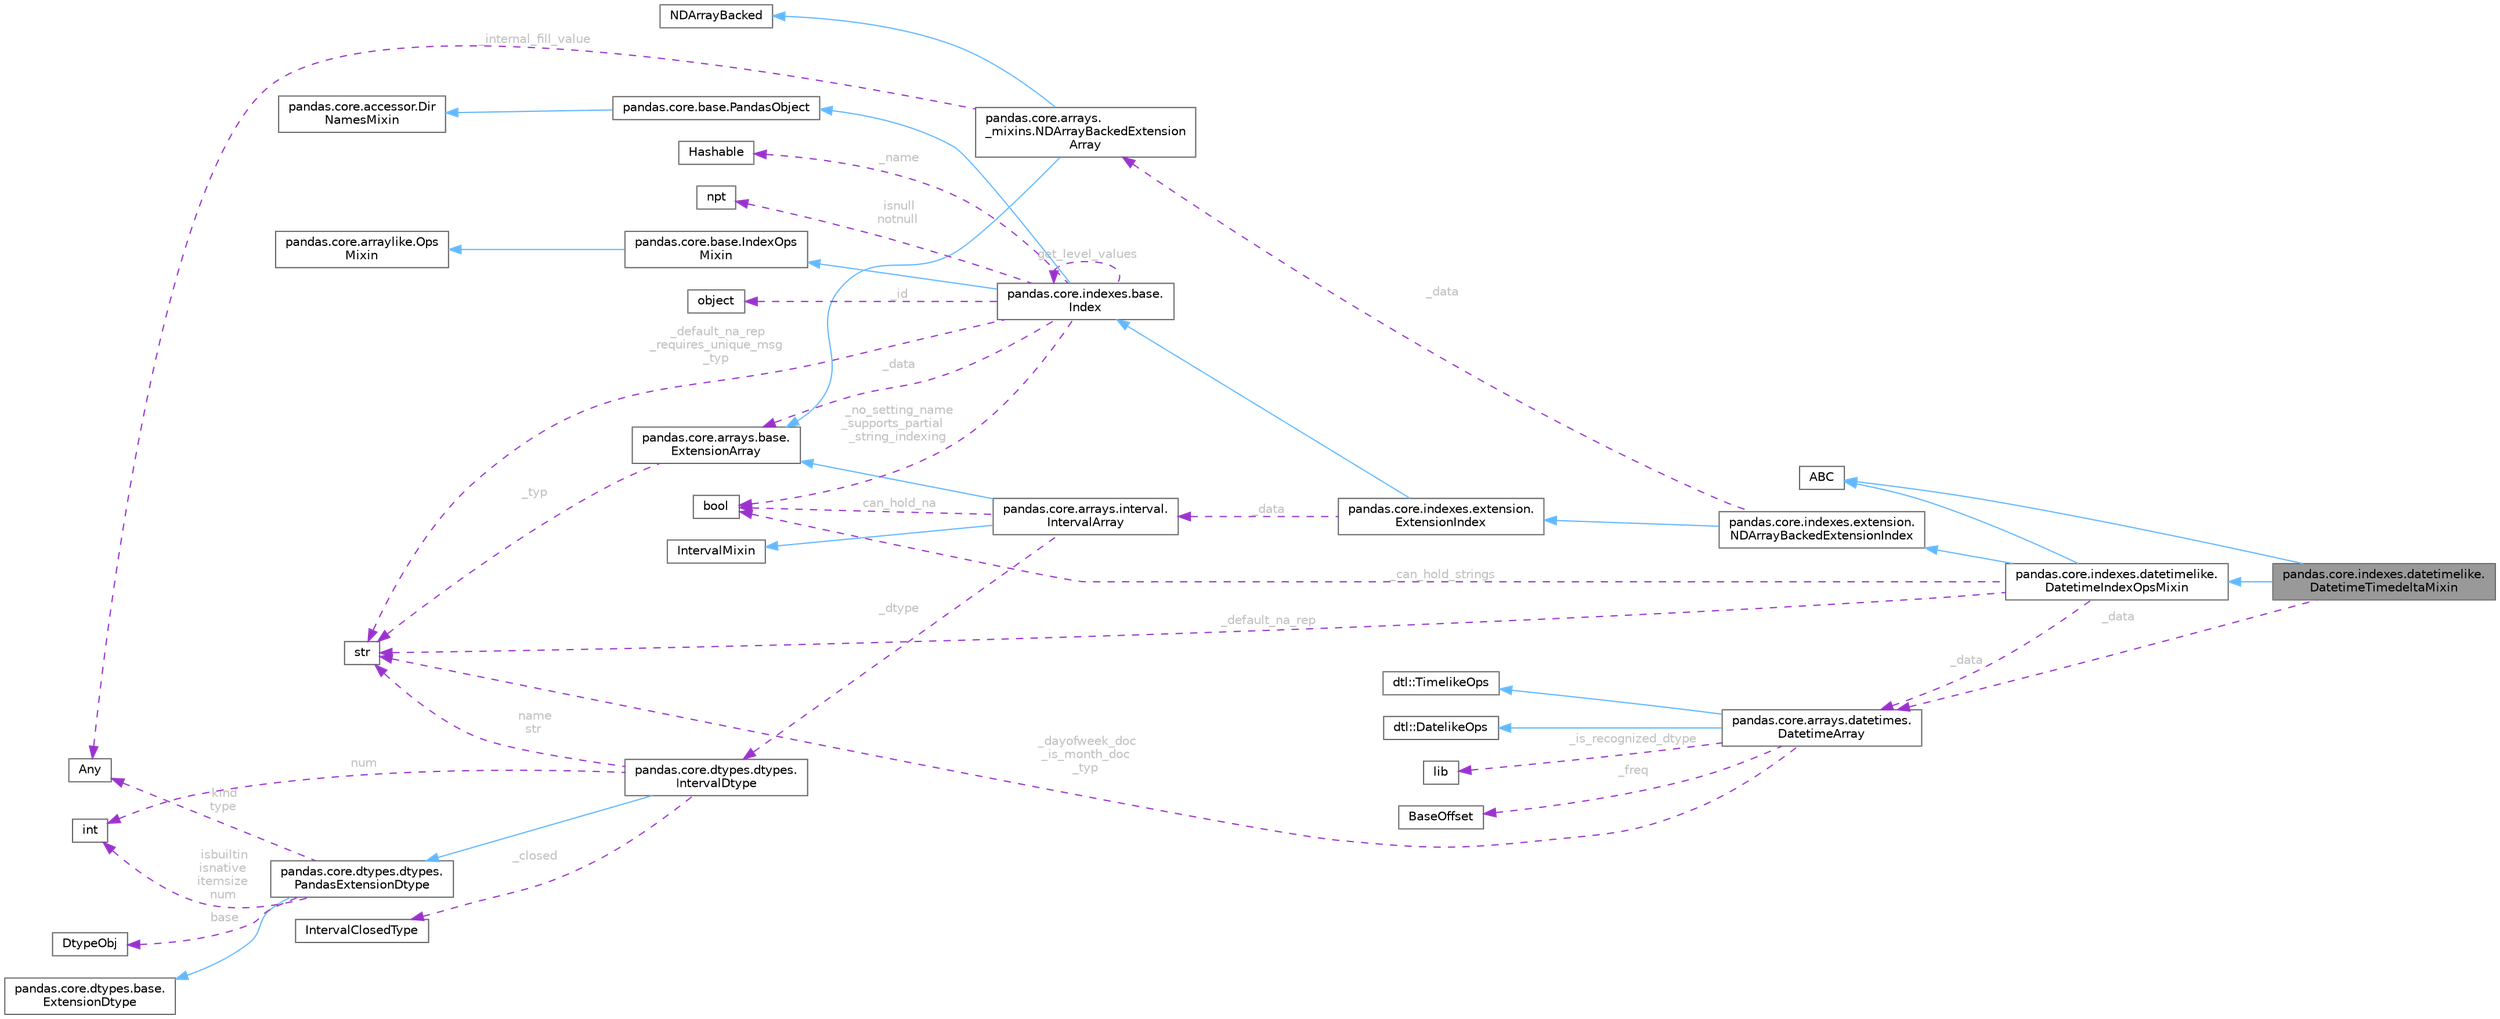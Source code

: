 digraph "pandas.core.indexes.datetimelike.DatetimeTimedeltaMixin"
{
 // LATEX_PDF_SIZE
  bgcolor="transparent";
  edge [fontname=Helvetica,fontsize=10,labelfontname=Helvetica,labelfontsize=10];
  node [fontname=Helvetica,fontsize=10,shape=box,height=0.2,width=0.4];
  rankdir="LR";
  Node1 [id="Node000001",label="pandas.core.indexes.datetimelike.\lDatetimeTimedeltaMixin",height=0.2,width=0.4,color="gray40", fillcolor="grey60", style="filled", fontcolor="black",tooltip=" "];
  Node2 -> Node1 [id="edge45_Node000001_Node000002",dir="back",color="steelblue1",style="solid",tooltip=" "];
  Node2 [id="Node000002",label="pandas.core.indexes.datetimelike.\lDatetimeIndexOpsMixin",height=0.2,width=0.4,color="gray40", fillcolor="white", style="filled",URL="$classpandas_1_1core_1_1indexes_1_1datetimelike_1_1DatetimeIndexOpsMixin.html",tooltip=" "];
  Node3 -> Node2 [id="edge46_Node000002_Node000003",dir="back",color="steelblue1",style="solid",tooltip=" "];
  Node3 [id="Node000003",label="pandas.core.indexes.extension.\lNDArrayBackedExtensionIndex",height=0.2,width=0.4,color="gray40", fillcolor="white", style="filled",URL="$classpandas_1_1core_1_1indexes_1_1extension_1_1NDArrayBackedExtensionIndex.html",tooltip=" "];
  Node4 -> Node3 [id="edge47_Node000003_Node000004",dir="back",color="steelblue1",style="solid",tooltip=" "];
  Node4 [id="Node000004",label="pandas.core.indexes.extension.\lExtensionIndex",height=0.2,width=0.4,color="gray40", fillcolor="white", style="filled",URL="$classpandas_1_1core_1_1indexes_1_1extension_1_1ExtensionIndex.html",tooltip=" "];
  Node5 -> Node4 [id="edge48_Node000004_Node000005",dir="back",color="steelblue1",style="solid",tooltip=" "];
  Node5 [id="Node000005",label="pandas.core.indexes.base.\lIndex",height=0.2,width=0.4,color="gray40", fillcolor="white", style="filled",URL="$classpandas_1_1core_1_1indexes_1_1base_1_1Index.html",tooltip=" "];
  Node6 -> Node5 [id="edge49_Node000005_Node000006",dir="back",color="steelblue1",style="solid",tooltip=" "];
  Node6 [id="Node000006",label="pandas.core.base.IndexOps\lMixin",height=0.2,width=0.4,color="gray40", fillcolor="white", style="filled",URL="$classpandas_1_1core_1_1base_1_1IndexOpsMixin.html",tooltip=" "];
  Node7 -> Node6 [id="edge50_Node000006_Node000007",dir="back",color="steelblue1",style="solid",tooltip=" "];
  Node7 [id="Node000007",label="pandas.core.arraylike.Ops\lMixin",height=0.2,width=0.4,color="gray40", fillcolor="white", style="filled",URL="$classpandas_1_1core_1_1arraylike_1_1OpsMixin.html",tooltip=" "];
  Node8 -> Node5 [id="edge51_Node000005_Node000008",dir="back",color="steelblue1",style="solid",tooltip=" "];
  Node8 [id="Node000008",label="pandas.core.base.PandasObject",height=0.2,width=0.4,color="gray40", fillcolor="white", style="filled",URL="$classpandas_1_1core_1_1base_1_1PandasObject.html",tooltip=" "];
  Node9 -> Node8 [id="edge52_Node000008_Node000009",dir="back",color="steelblue1",style="solid",tooltip=" "];
  Node9 [id="Node000009",label="pandas.core.accessor.Dir\lNamesMixin",height=0.2,width=0.4,color="gray40", fillcolor="white", style="filled",URL="$classpandas_1_1core_1_1accessor_1_1DirNamesMixin.html",tooltip=" "];
  Node10 -> Node5 [id="edge53_Node000005_Node000010",dir="back",color="darkorchid3",style="dashed",tooltip=" ",label=" _default_na_rep\n_requires_unique_msg\n_typ",fontcolor="grey" ];
  Node10 [id="Node000010",label="str",height=0.2,width=0.4,color="gray40", fillcolor="white", style="filled",tooltip=" "];
  Node11 -> Node5 [id="edge54_Node000005_Node000011",dir="back",color="darkorchid3",style="dashed",tooltip=" ",label=" _data",fontcolor="grey" ];
  Node11 [id="Node000011",label="pandas.core.arrays.base.\lExtensionArray",height=0.2,width=0.4,color="gray40", fillcolor="white", style="filled",URL="$classpandas_1_1core_1_1arrays_1_1base_1_1ExtensionArray.html",tooltip=" "];
  Node10 -> Node11 [id="edge55_Node000011_Node000010",dir="back",color="darkorchid3",style="dashed",tooltip=" ",label=" _typ",fontcolor="grey" ];
  Node12 -> Node5 [id="edge56_Node000005_Node000012",dir="back",color="darkorchid3",style="dashed",tooltip=" ",label=" _id",fontcolor="grey" ];
  Node12 [id="Node000012",label="object",height=0.2,width=0.4,color="gray40", fillcolor="white", style="filled",tooltip=" "];
  Node13 -> Node5 [id="edge57_Node000005_Node000013",dir="back",color="darkorchid3",style="dashed",tooltip=" ",label=" _name",fontcolor="grey" ];
  Node13 [id="Node000013",label="Hashable",height=0.2,width=0.4,color="gray40", fillcolor="white", style="filled",tooltip=" "];
  Node14 -> Node5 [id="edge58_Node000005_Node000014",dir="back",color="darkorchid3",style="dashed",tooltip=" ",label=" _no_setting_name\n_supports_partial\l_string_indexing",fontcolor="grey" ];
  Node14 [id="Node000014",label="bool",height=0.2,width=0.4,color="gray40", fillcolor="white", style="filled",tooltip=" "];
  Node5 -> Node5 [id="edge59_Node000005_Node000005",dir="back",color="darkorchid3",style="dashed",tooltip=" ",label=" get_level_values",fontcolor="grey" ];
  Node15 -> Node5 [id="edge60_Node000005_Node000015",dir="back",color="darkorchid3",style="dashed",tooltip=" ",label=" isnull\nnotnull",fontcolor="grey" ];
  Node15 [id="Node000015",label="npt",height=0.2,width=0.4,color="gray40", fillcolor="white", style="filled",tooltip=" "];
  Node16 -> Node4 [id="edge61_Node000004_Node000016",dir="back",color="darkorchid3",style="dashed",tooltip=" ",label=" _data",fontcolor="grey" ];
  Node16 [id="Node000016",label="pandas.core.arrays.interval.\lIntervalArray",height=0.2,width=0.4,color="gray40", fillcolor="white", style="filled",URL="$classpandas_1_1core_1_1arrays_1_1interval_1_1IntervalArray.html",tooltip=" "];
  Node17 -> Node16 [id="edge62_Node000016_Node000017",dir="back",color="steelblue1",style="solid",tooltip=" "];
  Node17 [id="Node000017",label="IntervalMixin",height=0.2,width=0.4,color="gray40", fillcolor="white", style="filled",tooltip=" "];
  Node11 -> Node16 [id="edge63_Node000016_Node000011",dir="back",color="steelblue1",style="solid",tooltip=" "];
  Node14 -> Node16 [id="edge64_Node000016_Node000014",dir="back",color="darkorchid3",style="dashed",tooltip=" ",label=" can_hold_na",fontcolor="grey" ];
  Node18 -> Node16 [id="edge65_Node000016_Node000018",dir="back",color="darkorchid3",style="dashed",tooltip=" ",label=" _dtype",fontcolor="grey" ];
  Node18 [id="Node000018",label="pandas.core.dtypes.dtypes.\lIntervalDtype",height=0.2,width=0.4,color="gray40", fillcolor="white", style="filled",URL="$classpandas_1_1core_1_1dtypes_1_1dtypes_1_1IntervalDtype.html",tooltip=" "];
  Node19 -> Node18 [id="edge66_Node000018_Node000019",dir="back",color="steelblue1",style="solid",tooltip=" "];
  Node19 [id="Node000019",label="pandas.core.dtypes.dtypes.\lPandasExtensionDtype",height=0.2,width=0.4,color="gray40", fillcolor="white", style="filled",URL="$classpandas_1_1core_1_1dtypes_1_1dtypes_1_1PandasExtensionDtype.html",tooltip=" "];
  Node20 -> Node19 [id="edge67_Node000019_Node000020",dir="back",color="steelblue1",style="solid",tooltip=" "];
  Node20 [id="Node000020",label="pandas.core.dtypes.base.\lExtensionDtype",height=0.2,width=0.4,color="gray40", fillcolor="white", style="filled",URL="$classpandas_1_1core_1_1dtypes_1_1base_1_1ExtensionDtype.html",tooltip=" "];
  Node21 -> Node19 [id="edge68_Node000019_Node000021",dir="back",color="darkorchid3",style="dashed",tooltip=" ",label=" kind\ntype",fontcolor="grey" ];
  Node21 [id="Node000021",label="Any",height=0.2,width=0.4,color="gray40", fillcolor="white", style="filled",tooltip=" "];
  Node22 -> Node19 [id="edge69_Node000019_Node000022",dir="back",color="darkorchid3",style="dashed",tooltip=" ",label=" isbuiltin\nisnative\nitemsize\nnum",fontcolor="grey" ];
  Node22 [id="Node000022",label="int",height=0.2,width=0.4,color="gray40", fillcolor="white", style="filled",tooltip=" "];
  Node23 -> Node19 [id="edge70_Node000019_Node000023",dir="back",color="darkorchid3",style="dashed",tooltip=" ",label=" base",fontcolor="grey" ];
  Node23 [id="Node000023",label="DtypeObj",height=0.2,width=0.4,color="gray40", fillcolor="white", style="filled",tooltip=" "];
  Node10 -> Node18 [id="edge71_Node000018_Node000010",dir="back",color="darkorchid3",style="dashed",tooltip=" ",label=" name\nstr",fontcolor="grey" ];
  Node22 -> Node18 [id="edge72_Node000018_Node000022",dir="back",color="darkorchid3",style="dashed",tooltip=" ",label=" num",fontcolor="grey" ];
  Node24 -> Node18 [id="edge73_Node000018_Node000024",dir="back",color="darkorchid3",style="dashed",tooltip=" ",label=" _closed",fontcolor="grey" ];
  Node24 [id="Node000024",label="IntervalClosedType",height=0.2,width=0.4,color="gray40", fillcolor="white", style="filled",tooltip=" "];
  Node25 -> Node3 [id="edge74_Node000003_Node000025",dir="back",color="darkorchid3",style="dashed",tooltip=" ",label=" _data",fontcolor="grey" ];
  Node25 [id="Node000025",label="pandas.core.arrays.\l_mixins.NDArrayBackedExtension\lArray",height=0.2,width=0.4,color="gray40", fillcolor="white", style="filled",URL="$classpandas_1_1core_1_1arrays_1_1__mixins_1_1NDArrayBackedExtensionArray.html",tooltip=" "];
  Node26 -> Node25 [id="edge75_Node000025_Node000026",dir="back",color="steelblue1",style="solid",tooltip=" "];
  Node26 [id="Node000026",label="NDArrayBacked",height=0.2,width=0.4,color="gray40", fillcolor="white", style="filled",tooltip=" "];
  Node11 -> Node25 [id="edge76_Node000025_Node000011",dir="back",color="steelblue1",style="solid",tooltip=" "];
  Node21 -> Node25 [id="edge77_Node000025_Node000021",dir="back",color="darkorchid3",style="dashed",tooltip=" ",label=" _internal_fill_value",fontcolor="grey" ];
  Node27 -> Node2 [id="edge78_Node000002_Node000027",dir="back",color="steelblue1",style="solid",tooltip=" "];
  Node27 [id="Node000027",label="ABC",height=0.2,width=0.4,color="gray40", fillcolor="white", style="filled",tooltip=" "];
  Node14 -> Node2 [id="edge79_Node000002_Node000014",dir="back",color="darkorchid3",style="dashed",tooltip=" ",label=" _can_hold_strings",fontcolor="grey" ];
  Node28 -> Node2 [id="edge80_Node000002_Node000028",dir="back",color="darkorchid3",style="dashed",tooltip=" ",label=" _data",fontcolor="grey" ];
  Node28 [id="Node000028",label="pandas.core.arrays.datetimes.\lDatetimeArray",height=0.2,width=0.4,color="gray40", fillcolor="white", style="filled",URL="$classpandas_1_1core_1_1arrays_1_1datetimes_1_1DatetimeArray.html",tooltip=" "];
  Node29 -> Node28 [id="edge81_Node000028_Node000029",dir="back",color="steelblue1",style="solid",tooltip=" "];
  Node29 [id="Node000029",label="dtl::TimelikeOps",height=0.2,width=0.4,color="gray40", fillcolor="white", style="filled",tooltip=" "];
  Node30 -> Node28 [id="edge82_Node000028_Node000030",dir="back",color="steelblue1",style="solid",tooltip=" "];
  Node30 [id="Node000030",label="dtl::DatelikeOps",height=0.2,width=0.4,color="gray40", fillcolor="white", style="filled",tooltip=" "];
  Node10 -> Node28 [id="edge83_Node000028_Node000010",dir="back",color="darkorchid3",style="dashed",tooltip=" ",label=" _dayofweek_doc\n_is_month_doc\n_typ",fontcolor="grey" ];
  Node31 -> Node28 [id="edge84_Node000028_Node000031",dir="back",color="darkorchid3",style="dashed",tooltip=" ",label=" _is_recognized_dtype",fontcolor="grey" ];
  Node31 [id="Node000031",label="lib",height=0.2,width=0.4,color="gray40", fillcolor="white", style="filled",tooltip=" "];
  Node32 -> Node28 [id="edge85_Node000028_Node000032",dir="back",color="darkorchid3",style="dashed",tooltip=" ",label=" _freq",fontcolor="grey" ];
  Node32 [id="Node000032",label="BaseOffset",height=0.2,width=0.4,color="gray40", fillcolor="white", style="filled",tooltip=" "];
  Node10 -> Node2 [id="edge86_Node000002_Node000010",dir="back",color="darkorchid3",style="dashed",tooltip=" ",label=" _default_na_rep",fontcolor="grey" ];
  Node27 -> Node1 [id="edge87_Node000001_Node000027",dir="back",color="steelblue1",style="solid",tooltip=" "];
  Node28 -> Node1 [id="edge88_Node000001_Node000028",dir="back",color="darkorchid3",style="dashed",tooltip=" ",label=" _data",fontcolor="grey" ];
}
